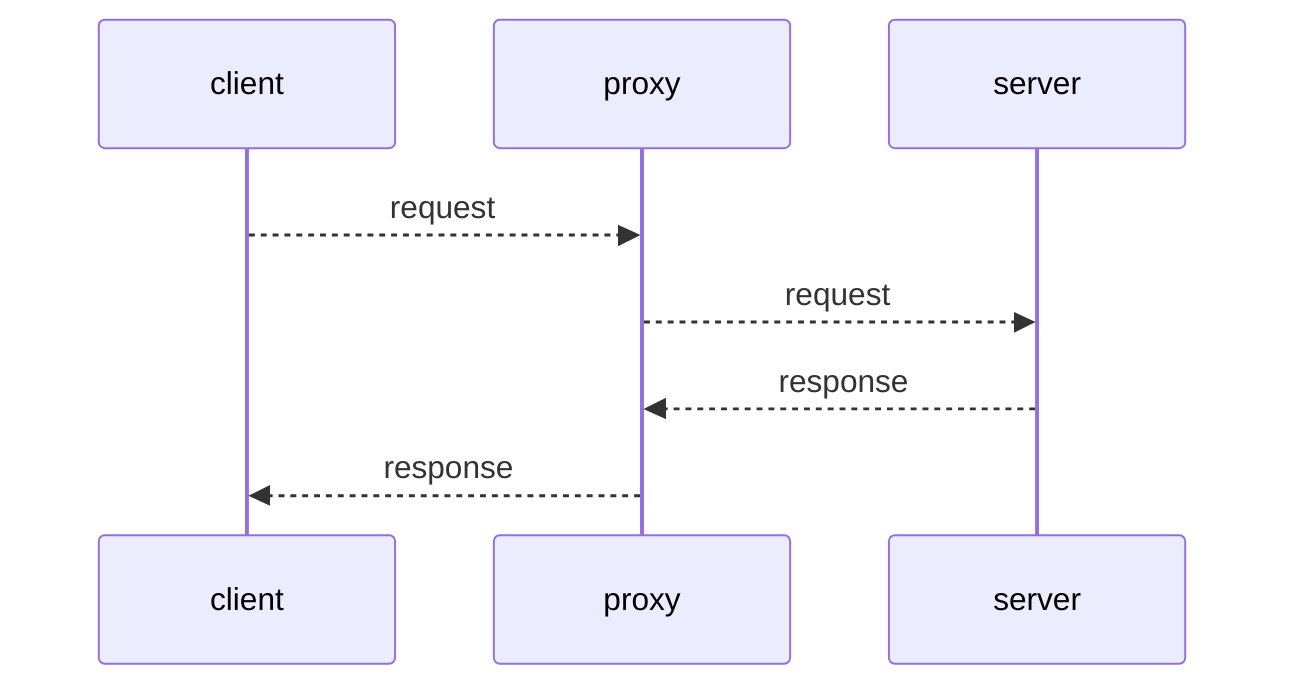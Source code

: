 sequenceDiagram
    client -->> proxy: request
    proxy -->> server: request
    server -->> proxy: response
    proxy -->> client: response